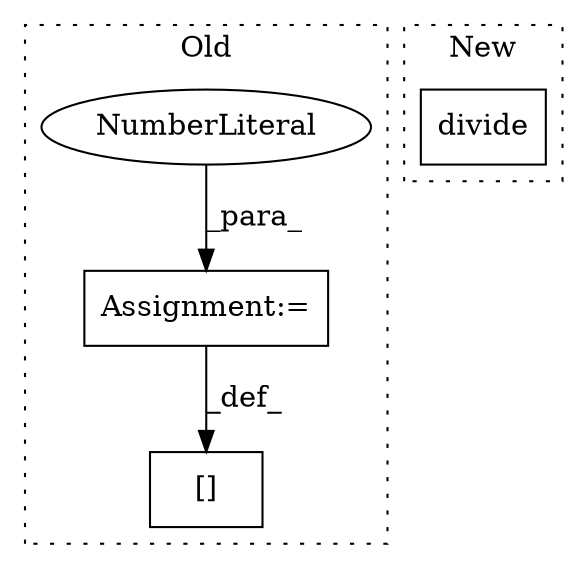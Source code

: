 digraph G {
subgraph cluster0 {
1 [label="[]" a="2" s="12209,12250" l="10,1" shape="box"];
3 [label="Assignment:=" a="7" s="12251" l="1" shape="box"];
4 [label="NumberLiteral" a="34" s="12252" l="1" shape="ellipse"];
label = "Old";
style="dotted";
}
subgraph cluster1 {
2 [label="divide" a="32" s="12749,12764" l="7,1" shape="box"];
label = "New";
style="dotted";
}
3 -> 1 [label="_def_"];
4 -> 3 [label="_para_"];
}
